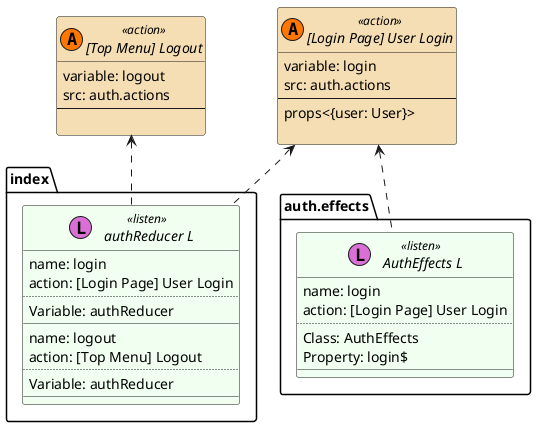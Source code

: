 @startuml index_authReducer

set namespaceSeparator ::
skinparam class {
    BackgroundColor<<listen>> HoneyDew
    BackgroundColor<<action>> Wheat
    BackgroundColor<<dispatch>> Technology
}

interface "[Login Page] User Login" << (A,#FF7700) action >> {
            variable: login
            src: auth.actions
            --
            props<{user: User}>

        }

        
interface "index:: authReducer L" << (L,orchid) listen >> {
            name: login
            action: [Login Page] User Login
            ..
            Variable: authReducer
            __
        }
        "[Login Page] User Login" <.down. "index:: authReducer L"

interface "auth.effects:: AuthEffects L" << (L,orchid) listen >> {
            name: login
            action: [Login Page] User Login
            ..
            Class: AuthEffects
Property: login$
            __
        }
        "[Login Page] User Login" <.down. "auth.effects:: AuthEffects L"

interface "[Top Menu] Logout" << (A,#FF7700) action >> {
            variable: logout
            src: auth.actions
            --
            
        }

        
interface "index:: authReducer L" << (L,orchid) listen >> {
            name: logout
            action: [Top Menu] Logout
            ..
            Variable: authReducer
            __
        }
        "[Top Menu] Logout" <.down. "index:: authReducer L"
 

@enduml
